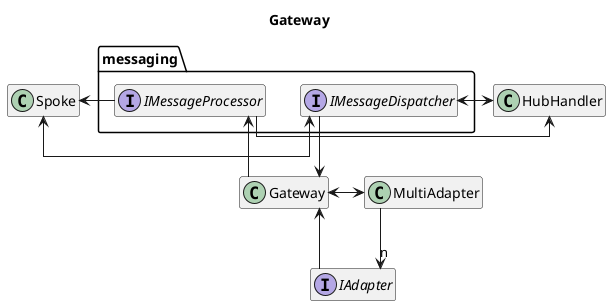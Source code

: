 @startuml gateway
title Gateway
hide empty members

skinparam linetype ortho

package messaging {
    interface IMessageDispatcher
    interface IMessageProcessor
}

class Gateway
class MultiAdapter
class Spoke
class HubHandler

interface IAdapter

Spoke <-> IMessageDispatcher
HubHandler <-> IMessageDispatcher
IMessageProcessor --> HubHandler
IMessageProcessor --> Spoke

IMessageDispatcher --> Gateway

Gateway --> IMessageProcessor
Gateway <-> MultiAdapter

MultiAdapter --> "n" IAdapter
IAdapter --> Gateway

@enduml
